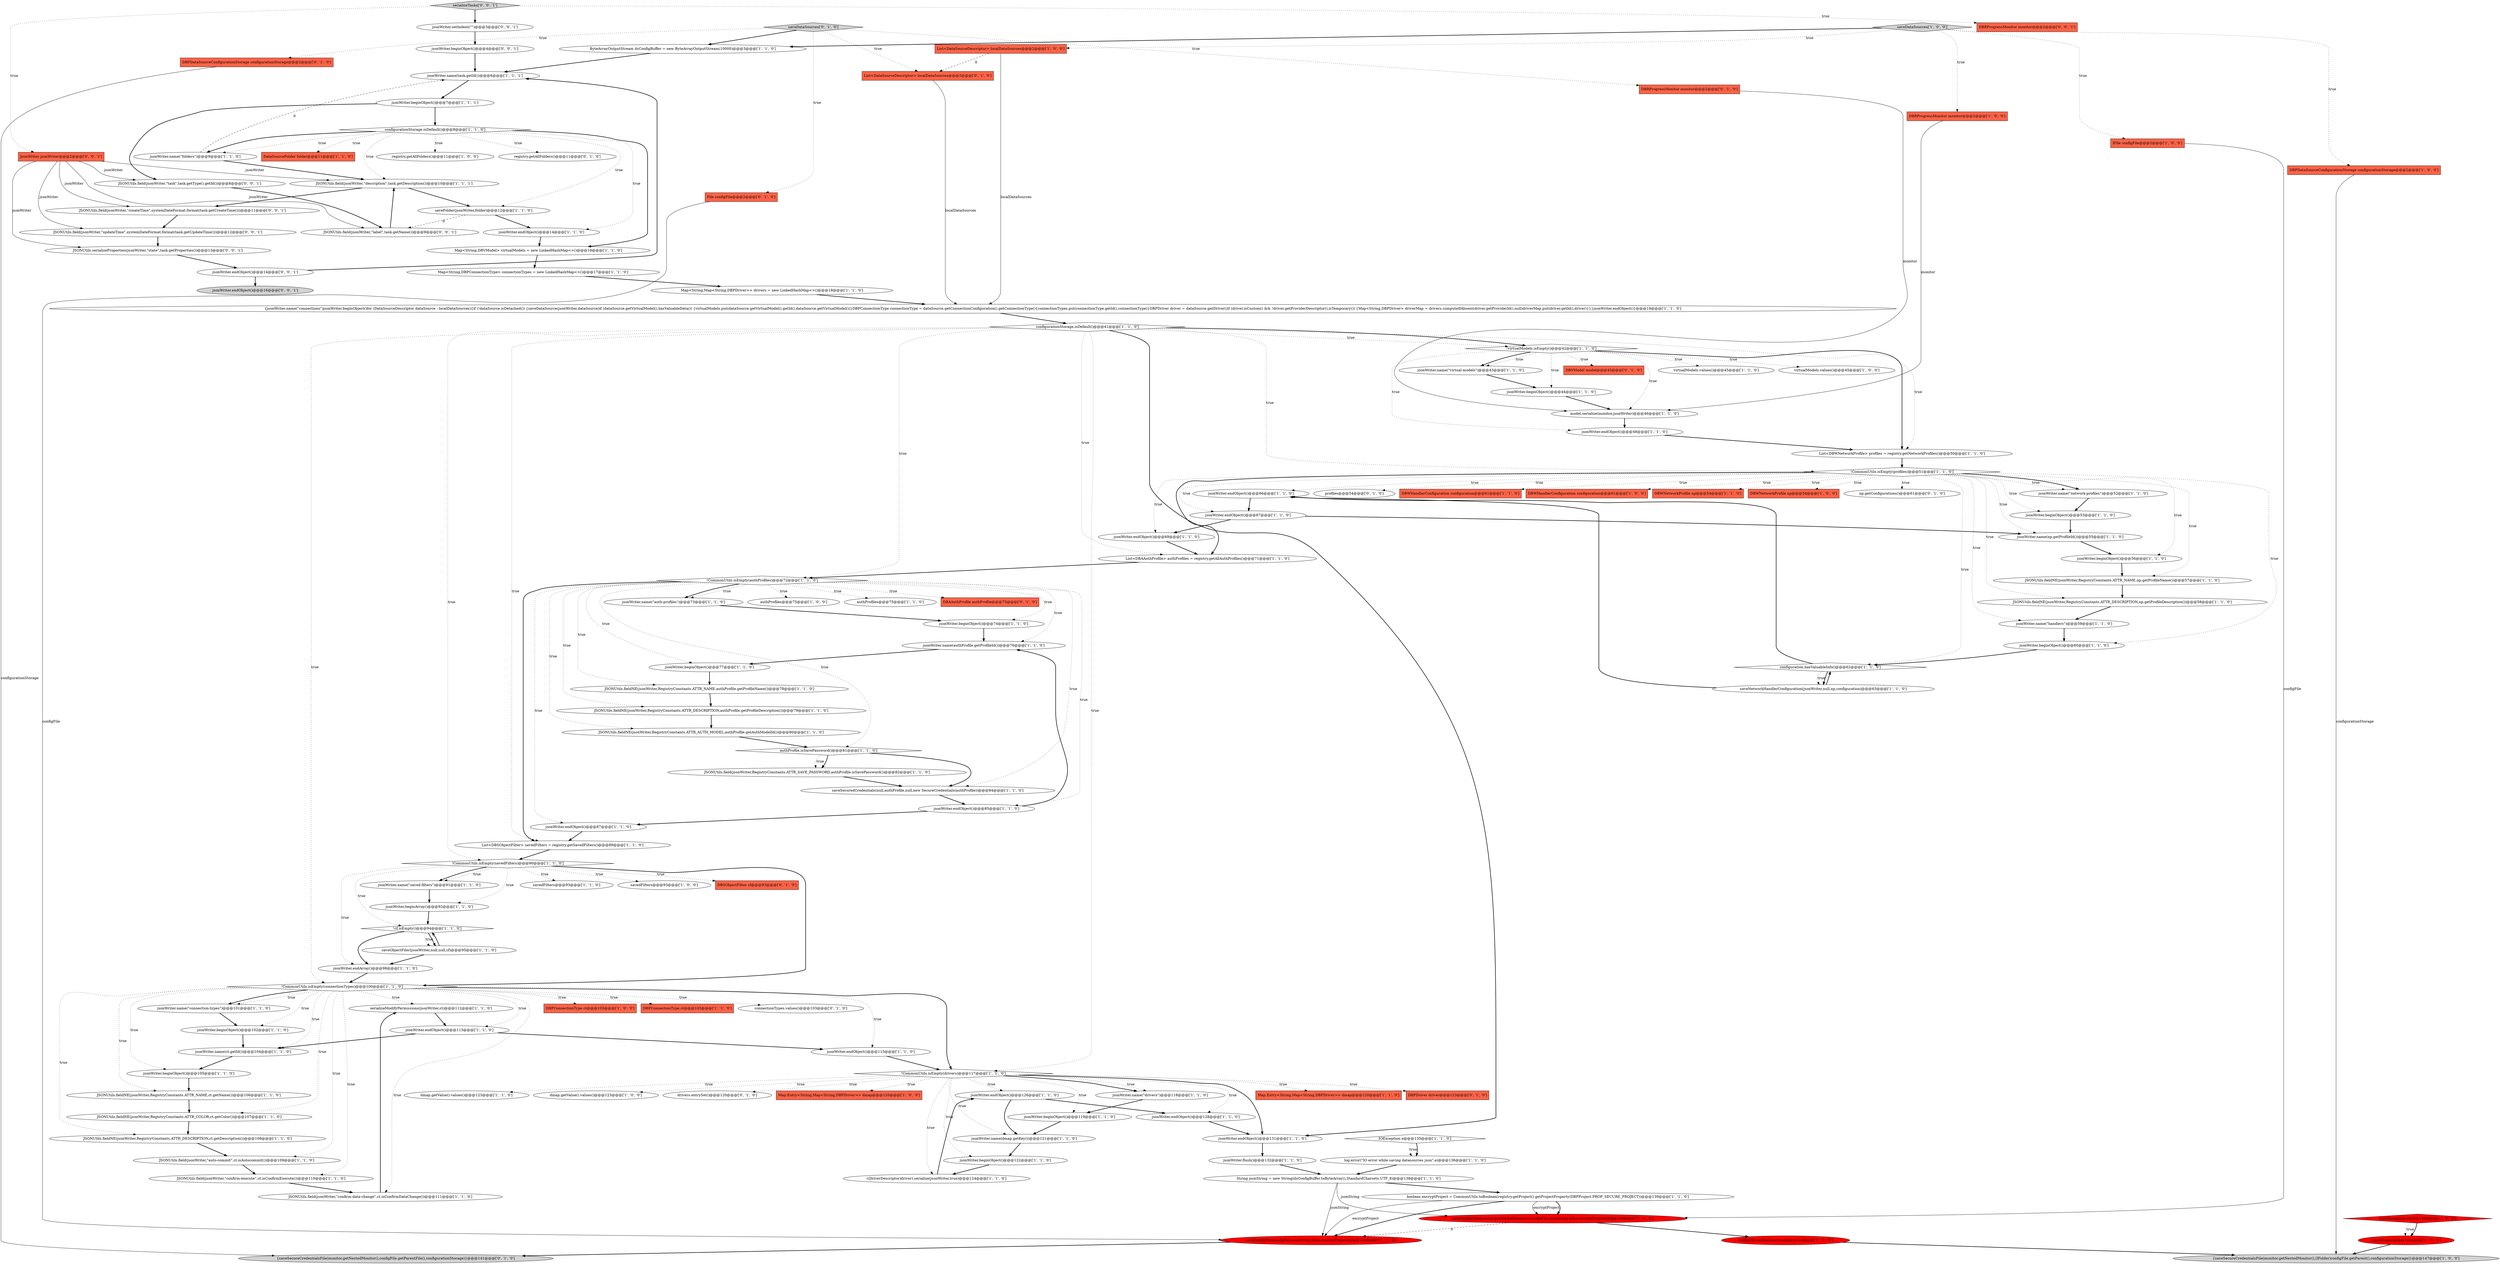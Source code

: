digraph {
47 [style = filled, label = "jsonWriter.name(authProfile.getProfileId())@@@76@@@['1', '1', '0']", fillcolor = white, shape = ellipse image = "AAA0AAABBB1BBB"];
3 [style = filled, label = "jsonWriter.endObject()@@@66@@@['1', '1', '0']", fillcolor = white, shape = ellipse image = "AAA0AAABBB1BBB"];
134 [style = filled, label = "jsonWriter.beginObject()@@@4@@@['0', '0', '1']", fillcolor = white, shape = ellipse image = "AAA0AAABBB3BBB"];
38 [style = filled, label = "jsonWriter.endObject()@@@126@@@['1', '1', '0']", fillcolor = white, shape = ellipse image = "AAA0AAABBB1BBB"];
5 [style = filled, label = "serializeModifyPermissions(jsonWriter,ct)@@@112@@@['1', '1', '0']", fillcolor = white, shape = ellipse image = "AAA0AAABBB1BBB"];
113 [style = filled, label = "DBVModel model@@@45@@@['0', '1', '0']", fillcolor = tomato, shape = box image = "AAA0AAABBB2BBB"];
10 [style = filled, label = "JSONUtils.field(jsonWriter,\"confirm-data-change\",ct.isConfirmDataChange())@@@111@@@['1', '1', '0']", fillcolor = white, shape = ellipse image = "AAA0AAABBB1BBB"];
71 [style = filled, label = "jsonWriter.endObject()@@@115@@@['1', '1', '0']", fillcolor = white, shape = ellipse image = "AAA0AAABBB1BBB"];
11 [style = filled, label = "JSONUtils.fieldNE(jsonWriter,RegistryConstants.ATTR_NAME,authProfile.getProfileName())@@@78@@@['1', '1', '0']", fillcolor = white, shape = ellipse image = "AAA0AAABBB1BBB"];
119 [style = filled, label = "profiles@@@54@@@['0', '1', '0']", fillcolor = white, shape = ellipse image = "AAA0AAABBB2BBB"];
59 [style = filled, label = "DataSourceFolder folder@@@11@@@['1', '1', '0']", fillcolor = tomato, shape = box image = "AAA0AAABBB1BBB"];
129 [style = filled, label = "JSONUtils.field(jsonWriter,\"createTime\",systemDateFormat.format(task.getCreateTime()))@@@11@@@['0', '0', '1']", fillcolor = white, shape = ellipse image = "AAA0AAABBB3BBB"];
128 [style = filled, label = "DBRProgressMonitor monitor@@@2@@@['0', '0', '1']", fillcolor = tomato, shape = box image = "AAA0AAABBB3BBB"];
0 [style = filled, label = "saveSecuredCredentials(null,authProfile,null,new SecureCredentials(authProfile))@@@84@@@['1', '1', '0']", fillcolor = white, shape = ellipse image = "AAA0AAABBB1BBB"];
42 [style = filled, label = "saveObjectFiler(jsonWriter,null,null,cf)@@@95@@@['1', '1', '0']", fillcolor = white, shape = ellipse image = "AAA0AAABBB1BBB"];
97 [style = filled, label = "jsonWriter.endObject()@@@14@@@['1', '1', '0']", fillcolor = white, shape = ellipse image = "AAA0AAABBB1BBB"];
33 [style = filled, label = "!CommonUtils.isEmpty(connectionTypes)@@@100@@@['1', '1', '0']", fillcolor = white, shape = diamond image = "AAA0AAABBB1BBB"];
66 [style = filled, label = "JSONUtils.fieldNE(jsonWriter,RegistryConstants.ATTR_DESCRIPTION,ct.getDescription())@@@108@@@['1', '1', '0']", fillcolor = white, shape = ellipse image = "AAA0AAABBB1BBB"];
83 [style = filled, label = "configurationStorage.isDefault()@@@8@@@['1', '1', '0']", fillcolor = white, shape = diamond image = "AAA0AAABBB1BBB"];
101 [style = filled, label = "Map.Entry<String,Map<String,DBPDriver>> dmap@@@120@@@['1', '1', '0']", fillcolor = tomato, shape = box image = "AAA0AAABBB1BBB"];
108 [style = filled, label = "virtualModels.values()@@@45@@@['1', '1', '0']", fillcolor = white, shape = ellipse image = "AAA0AAABBB1BBB"];
84 [style = filled, label = "jsonWriter.name(\"auth-profiles\")@@@73@@@['1', '1', '0']", fillcolor = white, shape = ellipse image = "AAA0AAABBB1BBB"];
87 [style = filled, label = "List<DBAAuthProfile> authProfiles = registry.getAllAuthProfiles()@@@71@@@['1', '1', '0']", fillcolor = white, shape = ellipse image = "AAA0AAABBB1BBB"];
45 [style = filled, label = "jsonWriter.beginObject()@@@119@@@['1', '1', '0']", fillcolor = white, shape = ellipse image = "AAA0AAABBB1BBB"];
117 [style = filled, label = "DBRProgressMonitor monitor@@@2@@@['0', '1', '0']", fillcolor = tomato, shape = box image = "AAA0AAABBB2BBB"];
118 [style = filled, label = "DBPDriver driver@@@123@@@['0', '1', '0']", fillcolor = tomato, shape = box image = "AAA0AAABBB2BBB"];
56 [style = filled, label = "virtualModels.values()@@@45@@@['1', '0', '0']", fillcolor = white, shape = ellipse image = "AAA0AAABBB1BBB"];
114 [style = filled, label = "File configFile@@@2@@@['0', '1', '0']", fillcolor = tomato, shape = box image = "AAA0AAABBB2BBB"];
67 [style = filled, label = "jsonWriter.beginObject()@@@44@@@['1', '1', '0']", fillcolor = white, shape = ellipse image = "AAA0AAABBB1BBB"];
102 [style = filled, label = "jsonWriter.beginObject()@@@122@@@['1', '1', '0']", fillcolor = white, shape = ellipse image = "AAA0AAABBB1BBB"];
136 [style = filled, label = "jsonWriter.endObject()@@@16@@@['0', '0', '1']", fillcolor = lightgray, shape = ellipse image = "AAA0AAABBB3BBB"];
74 [style = filled, label = "JSONUtils.fieldNE(jsonWriter,RegistryConstants.ATTR_DESCRIPTION,authProfile.getProfileDescription())@@@79@@@['1', '1', '0']", fillcolor = white, shape = ellipse image = "AAA0AAABBB1BBB"];
23 [style = filled, label = "saveDataSources['1', '0', '0']", fillcolor = lightgray, shape = diamond image = "AAA0AAABBB1BBB"];
126 [style = filled, label = "jsonWriter.setIndent(\"\")@@@3@@@['0', '0', '1']", fillcolor = white, shape = ellipse image = "AAA0AAABBB3BBB"];
16 [style = filled, label = "JSONUtils.field(jsonWriter,RegistryConstants.ATTR_SAVE_PASSWORD,authProfile.isSavePassword())@@@82@@@['1', '1', '0']", fillcolor = white, shape = ellipse image = "AAA0AAABBB1BBB"];
82 [style = filled, label = "jsonWriter.endObject()@@@67@@@['1', '1', '0']", fillcolor = white, shape = ellipse image = "AAA0AAABBB1BBB"];
20 [style = filled, label = "jsonWriter.beginObject()@@@60@@@['1', '1', '0']", fillcolor = white, shape = ellipse image = "AAA0AAABBB1BBB"];
81 [style = filled, label = "jsonWriter.name(\"folders\")@@@9@@@['1', '1', '0']", fillcolor = white, shape = ellipse image = "AAA0AAABBB1BBB"];
46 [style = filled, label = "jsonWriter.name(\"handlers\")@@@59@@@['1', '1', '0']", fillcolor = white, shape = ellipse image = "AAA0AAABBB1BBB"];
80 [style = filled, label = "!virtualModels.isEmpty()@@@42@@@['1', '1', '0']", fillcolor = white, shape = diamond image = "AAA0AAABBB1BBB"];
62 [style = filled, label = "!CommonUtils.isEmpty(profiles)@@@51@@@['1', '1', '0']", fillcolor = white, shape = diamond image = "AAA0AAABBB1BBB"];
35 [style = filled, label = "jsonWriter.beginObject()@@@74@@@['1', '1', '0']", fillcolor = white, shape = ellipse image = "AAA0AAABBB1BBB"];
44 [style = filled, label = "JSONUtils.fieldNE(jsonWriter,RegistryConstants.ATTR_NAME,ct.getName())@@@106@@@['1', '1', '0']", fillcolor = white, shape = ellipse image = "AAA0AAABBB1BBB"];
105 [style = filled, label = "jsonWriter.name(\"drivers\")@@@118@@@['1', '1', '0']", fillcolor = white, shape = ellipse image = "AAA0AAABBB1BBB"];
27 [style = filled, label = "Map<String,Map<String,DBPDriver>> drivers = new LinkedHashMap<>()@@@18@@@['1', '1', '0']", fillcolor = white, shape = ellipse image = "AAA0AAABBB1BBB"];
137 [style = filled, label = "jsonWriter.endObject()@@@14@@@['0', '0', '1']", fillcolor = white, shape = ellipse image = "AAA0AAABBB3BBB"];
88 [style = filled, label = "!CommonUtils.isEmpty(savedFilters)@@@90@@@['1', '1', '0']", fillcolor = white, shape = diamond image = "AAA0AAABBB1BBB"];
43 [style = filled, label = "jsonWriter.endObject()@@@87@@@['1', '1', '0']", fillcolor = white, shape = ellipse image = "AAA0AAABBB1BBB"];
53 [style = filled, label = "jsonWriter.name(\"saved-filters\")@@@91@@@['1', '1', '0']", fillcolor = white, shape = ellipse image = "AAA0AAABBB1BBB"];
39 [style = filled, label = "DBWHandlerConfiguration configuration@@@61@@@['1', '1', '0']", fillcolor = tomato, shape = box image = "AAA0AAABBB1BBB"];
57 [style = filled, label = "log.debug(e)@@@145@@@['1', '0', '0']", fillcolor = red, shape = ellipse image = "AAA1AAABBB1BBB"];
37 [style = filled, label = "DBWHandlerConfiguration configuration@@@61@@@['1', '0', '0']", fillcolor = tomato, shape = box image = "AAA0AAABBB1BBB"];
40 [style = filled, label = "jsonWriter.name(task.getId())@@@6@@@['1', '1', '1']", fillcolor = white, shape = ellipse image = "AAA0AAABBB1BBB"];
98 [style = filled, label = "jsonWriter.endObject()@@@48@@@['1', '1', '0']", fillcolor = white, shape = ellipse image = "AAA0AAABBB1BBB"];
121 [style = filled, label = "DBPDataSourceConfigurationStorage configurationStorage@@@2@@@['0', '1', '0']", fillcolor = tomato, shape = box image = "AAA0AAABBB2BBB"];
29 [style = filled, label = "!CommonUtils.isEmpty(drivers)@@@117@@@['1', '1', '0']", fillcolor = white, shape = diamond image = "AAA0AAABBB1BBB"];
55 [style = filled, label = "savedFilters@@@93@@@['1', '1', '0']", fillcolor = white, shape = ellipse image = "AAA0AAABBB1BBB"];
36 [style = filled, label = "configFile.setHidden(true)@@@142@@@['1', '0', '0']", fillcolor = red, shape = ellipse image = "AAA1AAABBB1BBB"];
31 [style = filled, label = "saveNetworkHandlerConfiguration(jsonWriter,null,np,configuration)@@@63@@@['1', '1', '0']", fillcolor = white, shape = ellipse image = "AAA0AAABBB1BBB"];
63 [style = filled, label = "List<DBWNetworkProfile> profiles = registry.getNetworkProfiles()@@@50@@@['1', '1', '0']", fillcolor = white, shape = ellipse image = "AAA0AAABBB1BBB"];
68 [style = filled, label = "jsonWriter.flush()@@@132@@@['1', '1', '0']", fillcolor = white, shape = ellipse image = "AAA0AAABBB1BBB"];
86 [style = filled, label = "dmap.getValue().values()@@@123@@@['1', '1', '0']", fillcolor = white, shape = ellipse image = "AAA0AAABBB1BBB"];
51 [style = filled, label = "authProfiles@@@75@@@['1', '0', '0']", fillcolor = white, shape = ellipse image = "AAA0AAABBB1BBB"];
104 [style = filled, label = "configurationStorage.isDefault()@@@41@@@['1', '1', '0']", fillcolor = white, shape = diamond image = "AAA0AAABBB1BBB"];
48 [style = filled, label = "DBWNetworkProfile np@@@54@@@['1', '1', '0']", fillcolor = tomato, shape = box image = "AAA0AAABBB1BBB"];
78 [style = filled, label = "jsonWriter.beginObject()@@@53@@@['1', '1', '0']", fillcolor = white, shape = ellipse image = "AAA0AAABBB1BBB"];
9 [style = filled, label = "savedFilters@@@93@@@['1', '0', '0']", fillcolor = white, shape = ellipse image = "AAA0AAABBB1BBB"];
109 [style = filled, label = "jsonWriter.endObject()@@@85@@@['1', '1', '0']", fillcolor = white, shape = ellipse image = "AAA0AAABBB1BBB"];
65 [style = filled, label = "jsonWriter.beginObject()@@@102@@@['1', '1', '0']", fillcolor = white, shape = ellipse image = "AAA0AAABBB1BBB"];
132 [style = filled, label = "JSONUtils.field(jsonWriter,\"task\",task.getType().getId())@@@8@@@['0', '0', '1']", fillcolor = white, shape = ellipse image = "AAA0AAABBB3BBB"];
24 [style = filled, label = "ByteArrayOutputStream dsConfigBuffer = new ByteArrayOutputStream(10000)@@@3@@@['1', '1', '0']", fillcolor = white, shape = ellipse image = "AAA0AAABBB1BBB"];
17 [style = filled, label = "Map<String,DBVModel> virtualModels = new LinkedHashMap<>()@@@16@@@['1', '1', '0']", fillcolor = white, shape = ellipse image = "AAA0AAABBB1BBB"];
19 [style = filled, label = "dmap.getValue().values()@@@123@@@['1', '0', '0']", fillcolor = white, shape = ellipse image = "AAA0AAABBB1BBB"];
89 [style = filled, label = "JSONUtils.field(jsonWriter,\"confirm-execute\",ct.isConfirmExecute())@@@110@@@['1', '1', '0']", fillcolor = white, shape = ellipse image = "AAA0AAABBB1BBB"];
92 [style = filled, label = "{saveSecureCredentialsFile(monitor.getNestedMonitor(),(IFolder)configFile.getParent(),configurationStorage)}@@@147@@@['1', '0', '0']", fillcolor = lightgray, shape = ellipse image = "AAA0AAABBB1BBB"];
18 [style = filled, label = "JSONUtils.fieldNE(jsonWriter,RegistryConstants.ATTR_COLOR,ct.getColor())@@@107@@@['1', '1', '0']", fillcolor = white, shape = ellipse image = "AAA0AAABBB1BBB"];
2 [style = filled, label = "authProfile.isSavePassword()@@@81@@@['1', '1', '0']", fillcolor = white, shape = diamond image = "AAA0AAABBB1BBB"];
41 [style = filled, label = "jsonWriter.beginObject()@@@105@@@['1', '1', '0']", fillcolor = white, shape = ellipse image = "AAA0AAABBB1BBB"];
120 [style = filled, label = "saveDataSources['0', '1', '0']", fillcolor = lightgray, shape = diamond image = "AAA0AAABBB2BBB"];
32 [style = filled, label = "boolean encryptProject = CommonUtils.toBoolean(registry.getProject().getProjectProperty(DBPProject.PROP_SECURE_PROJECT))@@@139@@@['1', '1', '0']", fillcolor = white, shape = ellipse image = "AAA0AAABBB1BBB"];
107 [style = filled, label = "authProfiles@@@75@@@['1', '1', '0']", fillcolor = white, shape = ellipse image = "AAA0AAABBB1BBB"];
90 [style = filled, label = "model.serialize(monitor,jsonWriter)@@@46@@@['1', '1', '0']", fillcolor = white, shape = ellipse image = "AAA0AAABBB1BBB"];
77 [style = filled, label = "List<DataSourceDescriptor> localDataSources@@@2@@@['1', '0', '0']", fillcolor = tomato, shape = box image = "AAA1AAABBB1BBB"];
12 [style = filled, label = "jsonWriter.endObject()@@@113@@@['1', '1', '0']", fillcolor = white, shape = ellipse image = "AAA0AAABBB1BBB"];
115 [style = filled, label = "drivers.entrySet()@@@120@@@['0', '1', '0']", fillcolor = white, shape = ellipse image = "AAA0AAABBB2BBB"];
110 [style = filled, label = "DBAAuthProfile authProfile@@@75@@@['0', '1', '0']", fillcolor = tomato, shape = box image = "AAA0AAABBB2BBB"];
14 [style = filled, label = "jsonWriter.name(np.getProfileId())@@@55@@@['1', '1', '0']", fillcolor = white, shape = ellipse image = "AAA0AAABBB1BBB"];
1 [style = filled, label = "log.error(\"IO error while saving datasources json\",e)@@@136@@@['1', '1', '0']", fillcolor = white, shape = ellipse image = "AAA0AAABBB1BBB"];
73 [style = filled, label = "saveFolder(jsonWriter,folder)@@@12@@@['1', '1', '0']", fillcolor = white, shape = ellipse image = "AAA0AAABBB1BBB"];
75 [style = filled, label = "jsonWriter.beginObject()@@@56@@@['1', '1', '0']", fillcolor = white, shape = ellipse image = "AAA0AAABBB1BBB"];
8 [style = filled, label = "jsonWriter.beginObject()@@@7@@@['1', '1', '1']", fillcolor = white, shape = ellipse image = "AAA0AAABBB1BBB"];
103 [style = filled, label = "jsonWriter.name(\"network-profiles\")@@@52@@@['1', '1', '0']", fillcolor = white, shape = ellipse image = "AAA0AAABBB1BBB"];
50 [style = filled, label = "jsonWriter.name(ct.getId())@@@104@@@['1', '1', '0']", fillcolor = white, shape = ellipse image = "AAA0AAABBB1BBB"];
123 [style = filled, label = "saveConfigFile(configFile,jsonString,false,encryptProject)@@@140@@@['0', '1', '0']", fillcolor = red, shape = ellipse image = "AAA1AAABBB2BBB"];
64 [style = filled, label = "DBRProgressMonitor monitor@@@2@@@['1', '0', '0']", fillcolor = tomato, shape = box image = "AAA0AAABBB1BBB"];
58 [style = filled, label = "!CommonUtils.isEmpty(authProfiles)@@@72@@@['1', '1', '0']", fillcolor = white, shape = diamond image = "AAA0AAABBB1BBB"];
49 [style = filled, label = "jsonWriter.name(\"connection-types\")@@@101@@@['1', '1', '0']", fillcolor = white, shape = ellipse image = "AAA0AAABBB1BBB"];
124 [style = filled, label = "DBSObjectFilter cf@@@93@@@['0', '1', '0']", fillcolor = tomato, shape = box image = "AAA0AAABBB2BBB"];
30 [style = filled, label = "IOException e@@@135@@@['1', '1', '0']", fillcolor = white, shape = diamond image = "AAA0AAABBB1BBB"];
21 [style = filled, label = "((DriverDescriptor)driver).serialize(jsonWriter,true)@@@124@@@['1', '1', '0']", fillcolor = white, shape = ellipse image = "AAA0AAABBB1BBB"];
34 [style = filled, label = "IFile configFile@@@2@@@['1', '0', '0']", fillcolor = tomato, shape = box image = "AAA0AAABBB1BBB"];
135 [style = filled, label = "JSONUtils.field(jsonWriter,\"updateTime\",systemDateFormat.format(task.getUpdateTime()))@@@12@@@['0', '0', '1']", fillcolor = white, shape = ellipse image = "AAA0AAABBB3BBB"];
95 [style = filled, label = "jsonWriter.name(dmap.getKey())@@@121@@@['1', '1', '0']", fillcolor = white, shape = ellipse image = "AAA0AAABBB1BBB"];
96 [style = filled, label = "!cf.isEmpty()@@@94@@@['1', '1', '0']", fillcolor = white, shape = diamond image = "AAA0AAABBB1BBB"];
25 [style = filled, label = "JSONUtils.fieldNE(jsonWriter,RegistryConstants.ATTR_DESCRIPTION,np.getProfileDescription())@@@58@@@['1', '1', '0']", fillcolor = white, shape = ellipse image = "AAA0AAABBB1BBB"];
125 [style = filled, label = "{saveSecureCredentialsFile(monitor.getNestedMonitor(),configFile.getParentFile(),configurationStorage)}@@@141@@@['0', '1', '0']", fillcolor = lightgray, shape = ellipse image = "AAA0AAABBB2BBB"];
127 [style = filled, label = "JSONUtils.field(jsonWriter,\"label\",task.getName())@@@9@@@['0', '0', '1']", fillcolor = white, shape = ellipse image = "AAA0AAABBB3BBB"];
26 [style = filled, label = "DBPConnectionType ct@@@103@@@['1', '0', '0']", fillcolor = tomato, shape = box image = "AAA0AAABBB1BBB"];
93 [style = filled, label = "String jsonString = new String(dsConfigBuffer.toByteArray(),StandardCharsets.UTF_8)@@@138@@@['1', '1', '0']", fillcolor = white, shape = ellipse image = "AAA0AAABBB1BBB"];
91 [style = filled, label = "Map.Entry<String,Map<String,DBPDriver>> dmap@@@120@@@['1', '0', '0']", fillcolor = tomato, shape = box image = "AAA0AAABBB1BBB"];
4 [style = filled, label = "registry.getAllFolders()@@@11@@@['1', '0', '0']", fillcolor = white, shape = ellipse image = "AAA0AAABBB1BBB"];
94 [style = filled, label = "List<DBSObjectFilter> savedFilters = registry.getSavedFilters()@@@89@@@['1', '1', '0']", fillcolor = white, shape = ellipse image = "AAA0AAABBB1BBB"];
131 [style = filled, label = "JSONUtils.serializeProperties(jsonWriter,\"state\",task.getProperties())@@@13@@@['0', '0', '1']", fillcolor = white, shape = ellipse image = "AAA0AAABBB3BBB"];
99 [style = filled, label = "JSONUtils.field(jsonWriter,\"description\",task.getDescription())@@@10@@@['1', '1', '1']", fillcolor = white, shape = ellipse image = "AAA0AAABBB1BBB"];
70 [style = filled, label = "jsonWriter.endArray()@@@98@@@['1', '1', '0']", fillcolor = white, shape = ellipse image = "AAA0AAABBB1BBB"];
133 [style = filled, label = "serializeTasks['0', '0', '1']", fillcolor = lightgray, shape = diamond image = "AAA0AAABBB3BBB"];
7 [style = filled, label = "jsonWriter.endObject()@@@69@@@['1', '1', '0']", fillcolor = white, shape = ellipse image = "AAA0AAABBB1BBB"];
112 [style = filled, label = "registry.getAllFolders()@@@11@@@['0', '1', '0']", fillcolor = white, shape = ellipse image = "AAA0AAABBB2BBB"];
28 [style = filled, label = "DBWNetworkProfile np@@@54@@@['1', '0', '0']", fillcolor = tomato, shape = box image = "AAA0AAABBB1BBB"];
100 [style = filled, label = "CoreException e@@@144@@@['1', '0', '0']", fillcolor = red, shape = diamond image = "AAA1AAABBB1BBB"];
106 [style = filled, label = "JSONUtils.fieldNE(jsonWriter,RegistryConstants.ATTR_NAME,np.getProfileName())@@@57@@@['1', '1', '0']", fillcolor = white, shape = ellipse image = "AAA0AAABBB1BBB"];
54 [style = filled, label = "Map<String,DBPConnectionType> connectionTypes = new LinkedHashMap<>()@@@17@@@['1', '1', '0']", fillcolor = white, shape = ellipse image = "AAA0AAABBB1BBB"];
76 [style = filled, label = "jsonWriter.endObject()@@@128@@@['1', '1', '0']", fillcolor = white, shape = ellipse image = "AAA0AAABBB1BBB"];
69 [style = filled, label = "configuration.hasValuableInfo()@@@62@@@['1', '1', '0']", fillcolor = white, shape = diamond image = "AAA0AAABBB1BBB"];
61 [style = filled, label = "jsonWriter.endObject()@@@131@@@['1', '1', '0']", fillcolor = white, shape = ellipse image = "AAA0AAABBB1BBB"];
111 [style = filled, label = "np.getConfigurations()@@@61@@@['0', '1', '0']", fillcolor = white, shape = ellipse image = "AAA0AAABBB2BBB"];
72 [style = filled, label = "DBPConnectionType ct@@@103@@@['1', '1', '0']", fillcolor = tomato, shape = box image = "AAA0AAABBB1BBB"];
15 [style = filled, label = "JSONUtils.fieldNE(jsonWriter,RegistryConstants.ATTR_AUTH_MODEL,authProfile.getAuthModelId())@@@80@@@['1', '1', '0']", fillcolor = white, shape = ellipse image = "AAA0AAABBB1BBB"];
22 [style = filled, label = "{jsonWriter.name(\"connections\")jsonWriter.beginObject()for (DataSourceDescriptor dataSource : localDataSources){if (!dataSource.isDetached()) {saveDataSource(jsonWriter,dataSource)if (dataSource.getVirtualModel().hasValuableData()) {virtualModels.put(dataSource.getVirtualModel().getId(),dataSource.getVirtualModel())}DBPConnectionType connectionType = dataSource.getConnectionConfiguration().getConnectionType(){connectionTypes.put(connectionType.getId(),connectionType)}DBPDriver driver = dataSource.getDriver()if (driver.isCustom() && !driver.getProviderDescriptor().isTemporary()) {Map<String,DBPDriver> driverMap = drivers.computeIfAbsent(driver.getProviderId(),null)driverMap.put(driver.getId(),driver)}}}jsonWriter.endObject()}@@@19@@@['1', '1', '0']", fillcolor = white, shape = ellipse image = "AAA0AAABBB1BBB"];
52 [style = filled, label = "jsonWriter.beginObject()@@@77@@@['1', '1', '0']", fillcolor = white, shape = ellipse image = "AAA0AAABBB1BBB"];
85 [style = filled, label = "jsonWriter.beginArray()@@@92@@@['1', '1', '0']", fillcolor = white, shape = ellipse image = "AAA0AAABBB1BBB"];
79 [style = filled, label = "JSONUtils.field(jsonWriter,\"auto-commit\",ct.isAutocommit())@@@109@@@['1', '1', '0']", fillcolor = white, shape = ellipse image = "AAA0AAABBB1BBB"];
6 [style = filled, label = "jsonWriter.name(\"virtual-models\")@@@43@@@['1', '1', '0']", fillcolor = white, shape = ellipse image = "AAA0AAABBB1BBB"];
122 [style = filled, label = "List<DataSourceDescriptor> localDataSources@@@2@@@['0', '1', '0']", fillcolor = tomato, shape = box image = "AAA1AAABBB2BBB"];
116 [style = filled, label = "connectionTypes.values()@@@103@@@['0', '1', '0']", fillcolor = white, shape = ellipse image = "AAA0AAABBB2BBB"];
13 [style = filled, label = "DBPDataSourceConfigurationStorage configurationStorage@@@2@@@['1', '0', '0']", fillcolor = tomato, shape = box image = "AAA0AAABBB1BBB"];
130 [style = filled, label = "JsonWriter jsonWriter@@@2@@@['0', '0', '1']", fillcolor = tomato, shape = box image = "AAA0AAABBB3BBB"];
60 [style = filled, label = "saveConfigFile(monitor.getNestedMonitor(),configFile,jsonString,false,encryptProject)@@@140@@@['1', '0', '0']", fillcolor = red, shape = ellipse image = "AAA1AAABBB1BBB"];
33->66 [style = dotted, label="true"];
23->64 [style = dotted, label="true"];
16->0 [style = bold, label=""];
8->132 [style = bold, label=""];
17->54 [style = bold, label=""];
54->27 [style = bold, label=""];
104->80 [style = bold, label=""];
60->123 [style = dashed, label="0"];
38->76 [style = bold, label=""];
30->1 [style = dotted, label="true"];
62->3 [style = dotted, label="true"];
58->2 [style = dotted, label="true"];
32->123 [style = bold, label=""];
83->81 [style = dotted, label="true"];
76->61 [style = bold, label=""];
33->72 [style = dotted, label="true"];
33->50 [style = dotted, label="true"];
88->55 [style = dotted, label="true"];
29->102 [style = dotted, label="true"];
88->85 [style = dotted, label="true"];
109->43 [style = bold, label=""];
89->10 [style = bold, label=""];
58->110 [style = dotted, label="true"];
62->46 [style = dotted, label="true"];
58->109 [style = dotted, label="true"];
23->77 [style = dotted, label="true"];
33->26 [style = dotted, label="true"];
104->29 [style = dotted, label="true"];
120->114 [style = dotted, label="true"];
122->22 [style = solid, label="localDataSources"];
21->38 [style = bold, label=""];
62->106 [style = dotted, label="true"];
0->109 [style = bold, label=""];
62->28 [style = dotted, label="true"];
58->84 [style = dotted, label="true"];
131->137 [style = bold, label=""];
65->50 [style = bold, label=""];
61->68 [style = bold, label=""];
34->60 [style = solid, label="configFile"];
29->76 [style = dotted, label="true"];
80->108 [style = dotted, label="true"];
79->89 [style = bold, label=""];
38->95 [style = bold, label=""];
1->93 [style = bold, label=""];
80->90 [style = dotted, label="true"];
82->14 [style = bold, label=""];
98->63 [style = bold, label=""];
62->20 [style = dotted, label="true"];
58->51 [style = dotted, label="true"];
90->98 [style = bold, label=""];
58->84 [style = bold, label=""];
44->18 [style = bold, label=""];
62->48 [style = dotted, label="true"];
73->97 [style = bold, label=""];
123->125 [style = bold, label=""];
133->128 [style = dotted, label="true"];
120->24 [style = bold, label=""];
14->75 [style = bold, label=""];
104->33 [style = dotted, label="true"];
71->29 [style = bold, label=""];
73->127 [style = dashed, label="0"];
126->134 [style = bold, label=""];
29->101 [style = dotted, label="true"];
130->127 [style = solid, label="jsonWriter"];
77->122 [style = dashed, label="0"];
2->16 [style = bold, label=""];
31->69 [style = bold, label=""];
83->17 [style = bold, label=""];
62->25 [style = dotted, label="true"];
88->124 [style = dotted, label="true"];
96->70 [style = bold, label=""];
43->94 [style = bold, label=""];
42->70 [style = bold, label=""];
88->53 [style = dotted, label="true"];
83->73 [style = dotted, label="true"];
127->99 [style = bold, label=""];
130->135 [style = solid, label="jsonWriter"];
33->44 [style = dotted, label="true"];
134->40 [style = bold, label=""];
58->47 [style = dotted, label="true"];
70->33 [style = bold, label=""];
80->6 [style = dotted, label="true"];
24->40 [style = bold, label=""];
62->103 [style = bold, label=""];
88->33 [style = bold, label=""];
27->22 [style = bold, label=""];
69->31 [style = bold, label=""];
81->40 [style = dashed, label="0"];
62->7 [style = dotted, label="true"];
8->83 [style = bold, label=""];
93->60 [style = solid, label="jsonString"];
133->126 [style = bold, label=""];
83->99 [style = dotted, label="true"];
33->29 [style = bold, label=""];
62->39 [style = dotted, label="true"];
29->95 [style = dotted, label="true"];
62->103 [style = dotted, label="true"];
33->116 [style = dotted, label="true"];
32->60 [style = solid, label="encryptProject"];
83->81 [style = bold, label=""];
63->62 [style = bold, label=""];
80->67 [style = dotted, label="true"];
29->86 [style = dotted, label="true"];
114->123 [style = solid, label="configFile"];
83->97 [style = dotted, label="true"];
33->18 [style = dotted, label="true"];
46->20 [style = bold, label=""];
29->21 [style = dotted, label="true"];
62->111 [style = dotted, label="true"];
58->15 [style = dotted, label="true"];
109->47 [style = bold, label=""];
120->117 [style = dotted, label="true"];
120->121 [style = dotted, label="true"];
6->67 [style = bold, label=""];
31->3 [style = bold, label=""];
53->85 [style = bold, label=""];
104->80 [style = dotted, label="true"];
7->87 [style = bold, label=""];
50->41 [style = bold, label=""];
88->9 [style = dotted, label="true"];
33->89 [style = dotted, label="true"];
33->10 [style = dotted, label="true"];
85->96 [style = bold, label=""];
29->105 [style = dotted, label="true"];
29->19 [style = dotted, label="true"];
11->74 [style = bold, label=""];
104->63 [style = dotted, label="true"];
88->96 [style = dotted, label="true"];
29->61 [style = bold, label=""];
58->52 [style = dotted, label="true"];
18->66 [style = bold, label=""];
121->125 [style = solid, label="configurationStorage"];
62->82 [style = dotted, label="true"];
132->127 [style = bold, label=""];
93->123 [style = solid, label="jsonString"];
81->99 [style = bold, label=""];
97->17 [style = bold, label=""];
33->12 [style = dotted, label="true"];
75->106 [style = bold, label=""];
13->92 [style = solid, label="configurationStorage"];
83->112 [style = dotted, label="true"];
32->123 [style = solid, label="encryptProject"];
49->65 [style = bold, label=""];
33->49 [style = dotted, label="true"];
130->132 [style = solid, label="jsonWriter"];
33->71 [style = dotted, label="true"];
22->104 [style = bold, label=""];
62->69 [style = dotted, label="true"];
103->78 [style = bold, label=""];
62->75 [style = dotted, label="true"];
80->98 [style = dotted, label="true"];
104->88 [style = dotted, label="true"];
105->45 [style = bold, label=""];
62->14 [style = dotted, label="true"];
96->42 [style = dotted, label="true"];
36->92 [style = bold, label=""];
87->58 [style = bold, label=""];
102->21 [style = bold, label=""];
130->131 [style = solid, label="jsonWriter"];
58->0 [style = dotted, label="true"];
88->70 [style = dotted, label="true"];
2->0 [style = bold, label=""];
32->60 [style = bold, label=""];
10->5 [style = bold, label=""];
133->130 [style = dotted, label="true"];
68->93 [style = bold, label=""];
93->32 [style = bold, label=""];
23->13 [style = dotted, label="true"];
117->90 [style = solid, label="monitor"];
60->36 [style = bold, label=""];
83->4 [style = dotted, label="true"];
45->95 [style = bold, label=""];
80->113 [style = dotted, label="true"];
69->3 [style = bold, label=""];
33->41 [style = dotted, label="true"];
58->74 [style = dotted, label="true"];
33->49 [style = bold, label=""];
80->6 [style = bold, label=""];
64->90 [style = solid, label="monitor"];
47->52 [style = bold, label=""];
99->73 [style = bold, label=""];
20->69 [style = bold, label=""];
57->92 [style = bold, label=""];
74->15 [style = bold, label=""];
78->14 [style = bold, label=""];
80->63 [style = bold, label=""];
83->59 [style = dotted, label="true"];
88->53 [style = bold, label=""];
2->16 [style = dotted, label="true"];
29->118 [style = dotted, label="true"];
52->11 [style = bold, label=""];
95->102 [style = bold, label=""];
58->107 [style = dotted, label="true"];
15->2 [style = bold, label=""];
3->82 [style = bold, label=""];
84->35 [style = bold, label=""];
42->96 [style = bold, label=""];
12->50 [style = bold, label=""];
104->87 [style = dotted, label="true"];
30->1 [style = bold, label=""];
94->88 [style = bold, label=""];
135->131 [style = bold, label=""];
62->37 [style = dotted, label="true"];
58->43 [style = dotted, label="true"];
58->94 [style = bold, label=""];
69->31 [style = dotted, label="true"];
137->136 [style = bold, label=""];
137->40 [style = bold, label=""];
29->105 [style = bold, label=""];
104->58 [style = dotted, label="true"];
29->38 [style = dotted, label="true"];
99->129 [style = bold, label=""];
100->57 [style = dotted, label="true"];
25->46 [style = bold, label=""];
33->65 [style = dotted, label="true"];
130->129 [style = solid, label="jsonWriter"];
104->62 [style = dotted, label="true"];
29->115 [style = dotted, label="true"];
130->99 [style = solid, label="jsonWriter"];
80->56 [style = dotted, label="true"];
58->35 [style = dotted, label="true"];
62->119 [style = dotted, label="true"];
129->135 [style = bold, label=""];
29->91 [style = dotted, label="true"];
33->79 [style = dotted, label="true"];
100->57 [style = bold, label=""];
23->24 [style = bold, label=""];
29->45 [style = dotted, label="true"];
106->25 [style = bold, label=""];
120->122 [style = dotted, label="true"];
82->7 [style = bold, label=""];
5->12 [style = bold, label=""];
62->87 [style = bold, label=""];
33->5 [style = dotted, label="true"];
96->42 [style = bold, label=""];
35->47 [style = bold, label=""];
12->71 [style = bold, label=""];
77->22 [style = solid, label="localDataSources"];
67->90 [style = bold, label=""];
41->44 [style = bold, label=""];
23->34 [style = dotted, label="true"];
62->78 [style = dotted, label="true"];
104->61 [style = bold, label=""];
104->94 [style = dotted, label="true"];
40->8 [style = bold, label=""];
66->79 [style = bold, label=""];
58->11 [style = dotted, label="true"];
}
